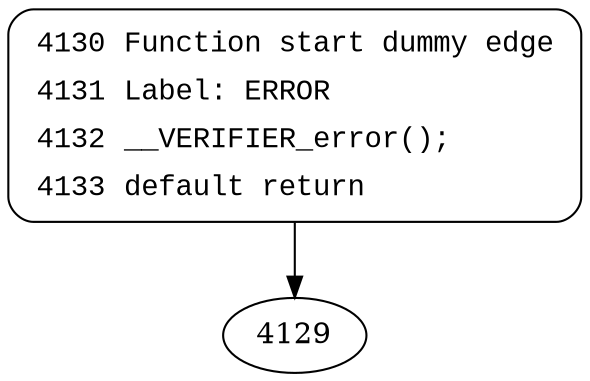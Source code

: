 digraph block1670_0 {
4130 [style="filled,bold" penwidth="1" fillcolor="white" fontname="Courier New" shape="Mrecord" label=<<table border="0" cellborder="0" cellpadding="3" bgcolor="white"><tr><td align="right">4130</td><td align="left">Function start dummy edge</td></tr><tr><td align="right">4131</td><td align="left">Label: ERROR</td></tr><tr><td align="right">4132</td><td align="left">__VERIFIER_error();</td></tr><tr><td align="right">4133</td><td align="left">default return</td></tr></table>>]
4130 -> 4129[label=""]
}